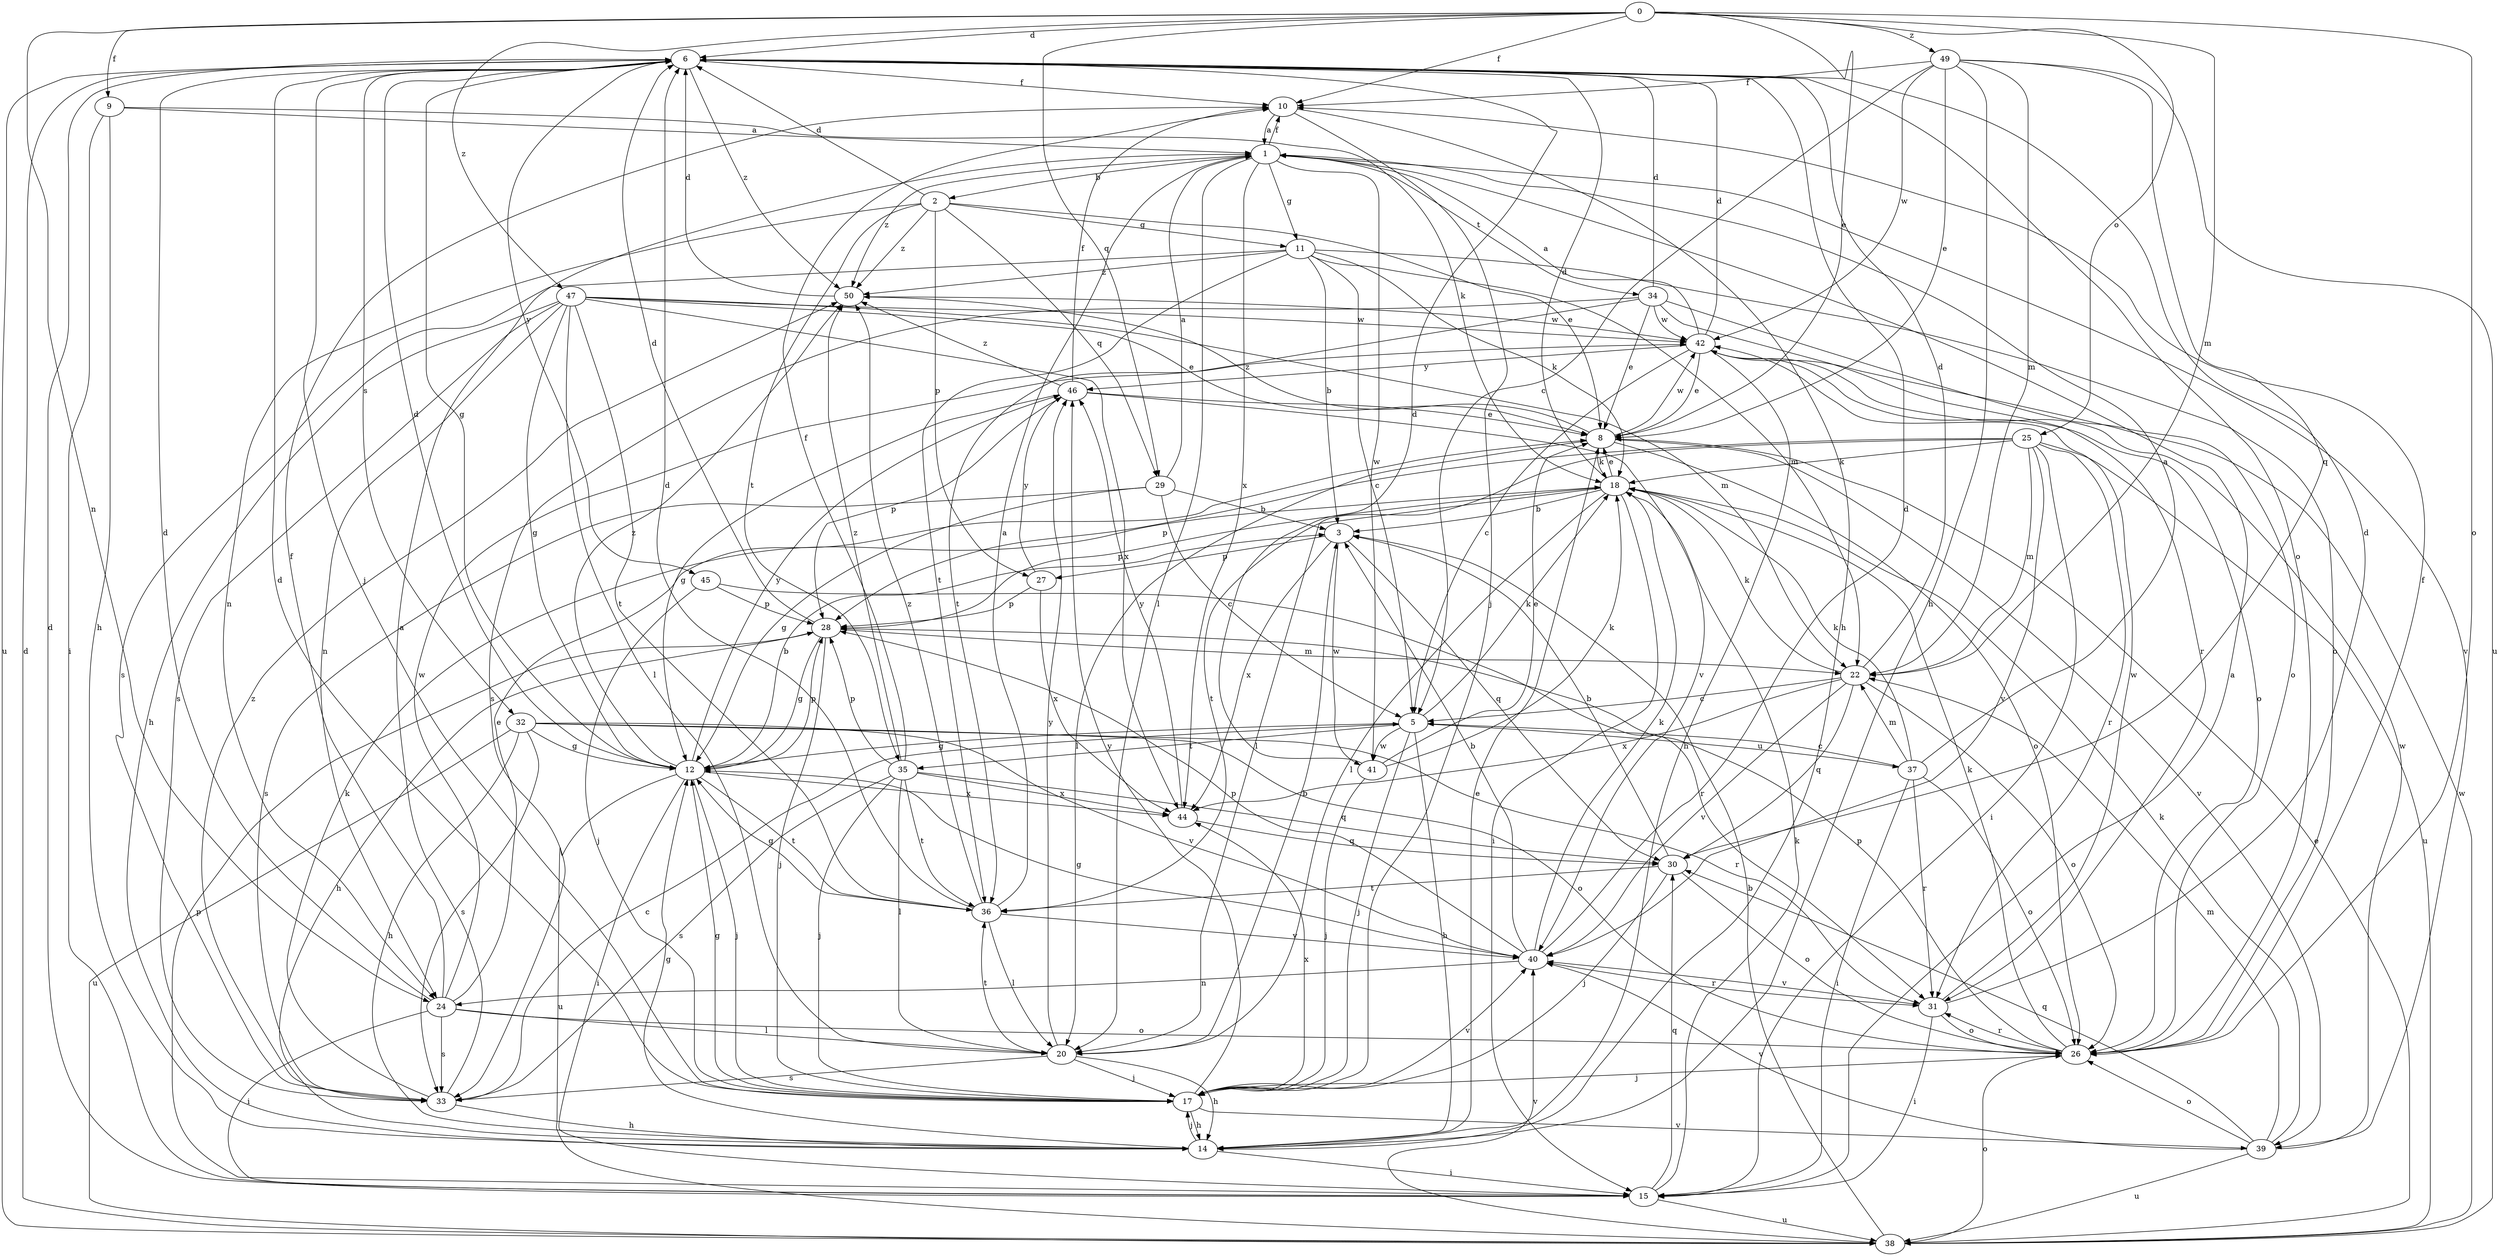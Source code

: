 strict digraph  {
0;
1;
2;
3;
5;
6;
8;
9;
10;
11;
12;
14;
15;
17;
18;
20;
22;
24;
25;
26;
27;
28;
29;
30;
31;
32;
33;
34;
35;
36;
37;
38;
39;
40;
41;
42;
44;
45;
46;
47;
49;
50;
0 -> 6  [label=d];
0 -> 8  [label=e];
0 -> 9  [label=f];
0 -> 10  [label=f];
0 -> 22  [label=m];
0 -> 24  [label=n];
0 -> 25  [label=o];
0 -> 26  [label=o];
0 -> 29  [label=q];
0 -> 47  [label=z];
0 -> 49  [label=z];
1 -> 2  [label=b];
1 -> 10  [label=f];
1 -> 11  [label=g];
1 -> 20  [label=l];
1 -> 34  [label=t];
1 -> 39  [label=v];
1 -> 41  [label=w];
1 -> 44  [label=x];
1 -> 50  [label=z];
2 -> 6  [label=d];
2 -> 8  [label=e];
2 -> 11  [label=g];
2 -> 24  [label=n];
2 -> 27  [label=p];
2 -> 29  [label=q];
2 -> 35  [label=t];
2 -> 50  [label=z];
3 -> 27  [label=p];
3 -> 30  [label=q];
3 -> 41  [label=w];
3 -> 44  [label=x];
5 -> 12  [label=g];
5 -> 14  [label=h];
5 -> 17  [label=j];
5 -> 18  [label=k];
5 -> 35  [label=t];
5 -> 37  [label=u];
5 -> 41  [label=w];
6 -> 10  [label=f];
6 -> 12  [label=g];
6 -> 17  [label=j];
6 -> 26  [label=o];
6 -> 32  [label=s];
6 -> 38  [label=u];
6 -> 45  [label=y];
6 -> 50  [label=z];
8 -> 18  [label=k];
8 -> 20  [label=l];
8 -> 26  [label=o];
8 -> 39  [label=v];
8 -> 42  [label=w];
8 -> 50  [label=z];
9 -> 1  [label=a];
9 -> 14  [label=h];
9 -> 15  [label=i];
9 -> 18  [label=k];
10 -> 1  [label=a];
10 -> 14  [label=h];
10 -> 17  [label=j];
11 -> 3  [label=b];
11 -> 5  [label=c];
11 -> 18  [label=k];
11 -> 22  [label=m];
11 -> 26  [label=o];
11 -> 33  [label=s];
11 -> 36  [label=t];
11 -> 50  [label=z];
12 -> 3  [label=b];
12 -> 6  [label=d];
12 -> 15  [label=i];
12 -> 17  [label=j];
12 -> 28  [label=p];
12 -> 36  [label=t];
12 -> 38  [label=u];
12 -> 44  [label=x];
12 -> 46  [label=y];
12 -> 50  [label=z];
14 -> 8  [label=e];
14 -> 12  [label=g];
14 -> 15  [label=i];
14 -> 17  [label=j];
15 -> 1  [label=a];
15 -> 6  [label=d];
15 -> 18  [label=k];
15 -> 28  [label=p];
15 -> 30  [label=q];
15 -> 38  [label=u];
17 -> 6  [label=d];
17 -> 12  [label=g];
17 -> 14  [label=h];
17 -> 39  [label=v];
17 -> 40  [label=v];
17 -> 44  [label=x];
17 -> 46  [label=y];
18 -> 3  [label=b];
18 -> 6  [label=d];
18 -> 8  [label=e];
18 -> 15  [label=i];
18 -> 20  [label=l];
18 -> 28  [label=p];
18 -> 36  [label=t];
20 -> 3  [label=b];
20 -> 14  [label=h];
20 -> 17  [label=j];
20 -> 33  [label=s];
20 -> 36  [label=t];
20 -> 46  [label=y];
22 -> 5  [label=c];
22 -> 6  [label=d];
22 -> 18  [label=k];
22 -> 26  [label=o];
22 -> 30  [label=q];
22 -> 40  [label=v];
22 -> 44  [label=x];
24 -> 6  [label=d];
24 -> 8  [label=e];
24 -> 10  [label=f];
24 -> 15  [label=i];
24 -> 20  [label=l];
24 -> 26  [label=o];
24 -> 33  [label=s];
24 -> 42  [label=w];
25 -> 15  [label=i];
25 -> 18  [label=k];
25 -> 20  [label=l];
25 -> 22  [label=m];
25 -> 28  [label=p];
25 -> 31  [label=r];
25 -> 38  [label=u];
25 -> 40  [label=v];
26 -> 10  [label=f];
26 -> 17  [label=j];
26 -> 18  [label=k];
26 -> 28  [label=p];
26 -> 31  [label=r];
27 -> 28  [label=p];
27 -> 44  [label=x];
27 -> 46  [label=y];
28 -> 6  [label=d];
28 -> 12  [label=g];
28 -> 14  [label=h];
28 -> 17  [label=j];
28 -> 22  [label=m];
29 -> 1  [label=a];
29 -> 3  [label=b];
29 -> 5  [label=c];
29 -> 12  [label=g];
29 -> 33  [label=s];
30 -> 3  [label=b];
30 -> 17  [label=j];
30 -> 26  [label=o];
30 -> 36  [label=t];
31 -> 6  [label=d];
31 -> 15  [label=i];
31 -> 26  [label=o];
31 -> 40  [label=v];
31 -> 42  [label=w];
32 -> 12  [label=g];
32 -> 14  [label=h];
32 -> 26  [label=o];
32 -> 31  [label=r];
32 -> 33  [label=s];
32 -> 38  [label=u];
32 -> 40  [label=v];
33 -> 1  [label=a];
33 -> 5  [label=c];
33 -> 14  [label=h];
33 -> 18  [label=k];
33 -> 50  [label=z];
34 -> 6  [label=d];
34 -> 8  [label=e];
34 -> 26  [label=o];
34 -> 31  [label=r];
34 -> 33  [label=s];
34 -> 36  [label=t];
34 -> 42  [label=w];
35 -> 10  [label=f];
35 -> 17  [label=j];
35 -> 20  [label=l];
35 -> 28  [label=p];
35 -> 30  [label=q];
35 -> 33  [label=s];
35 -> 36  [label=t];
35 -> 44  [label=x];
35 -> 50  [label=z];
36 -> 1  [label=a];
36 -> 6  [label=d];
36 -> 12  [label=g];
36 -> 20  [label=l];
36 -> 40  [label=v];
36 -> 50  [label=z];
37 -> 1  [label=a];
37 -> 5  [label=c];
37 -> 15  [label=i];
37 -> 18  [label=k];
37 -> 22  [label=m];
37 -> 26  [label=o];
37 -> 31  [label=r];
38 -> 3  [label=b];
38 -> 6  [label=d];
38 -> 8  [label=e];
38 -> 26  [label=o];
38 -> 40  [label=v];
38 -> 42  [label=w];
39 -> 18  [label=k];
39 -> 22  [label=m];
39 -> 26  [label=o];
39 -> 30  [label=q];
39 -> 38  [label=u];
39 -> 40  [label=v];
39 -> 42  [label=w];
40 -> 3  [label=b];
40 -> 6  [label=d];
40 -> 12  [label=g];
40 -> 18  [label=k];
40 -> 24  [label=n];
40 -> 28  [label=p];
40 -> 31  [label=r];
41 -> 6  [label=d];
41 -> 8  [label=e];
41 -> 17  [label=j];
41 -> 18  [label=k];
42 -> 1  [label=a];
42 -> 5  [label=c];
42 -> 6  [label=d];
42 -> 8  [label=e];
42 -> 14  [label=h];
42 -> 26  [label=o];
42 -> 46  [label=y];
44 -> 30  [label=q];
44 -> 46  [label=y];
45 -> 17  [label=j];
45 -> 28  [label=p];
45 -> 31  [label=r];
46 -> 8  [label=e];
46 -> 10  [label=f];
46 -> 12  [label=g];
46 -> 28  [label=p];
46 -> 40  [label=v];
46 -> 50  [label=z];
47 -> 8  [label=e];
47 -> 12  [label=g];
47 -> 14  [label=h];
47 -> 20  [label=l];
47 -> 22  [label=m];
47 -> 24  [label=n];
47 -> 33  [label=s];
47 -> 36  [label=t];
47 -> 42  [label=w];
47 -> 44  [label=x];
49 -> 5  [label=c];
49 -> 8  [label=e];
49 -> 10  [label=f];
49 -> 14  [label=h];
49 -> 22  [label=m];
49 -> 30  [label=q];
49 -> 38  [label=u];
49 -> 42  [label=w];
50 -> 6  [label=d];
50 -> 42  [label=w];
}
